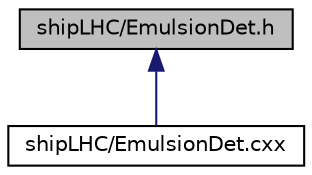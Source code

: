 digraph "shipLHC/EmulsionDet.h"
{
 // LATEX_PDF_SIZE
  edge [fontname="Helvetica",fontsize="10",labelfontname="Helvetica",labelfontsize="10"];
  node [fontname="Helvetica",fontsize="10",shape=record];
  Node1 [label="shipLHC/EmulsionDet.h",height=0.2,width=0.4,color="black", fillcolor="grey75", style="filled", fontcolor="black",tooltip=" "];
  Node1 -> Node2 [dir="back",color="midnightblue",fontsize="10",style="solid",fontname="Helvetica"];
  Node2 [label="shipLHC/EmulsionDet.cxx",height=0.2,width=0.4,color="black", fillcolor="white", style="filled",URL="$EmulsionDet_8cxx.html",tooltip=" "];
}
